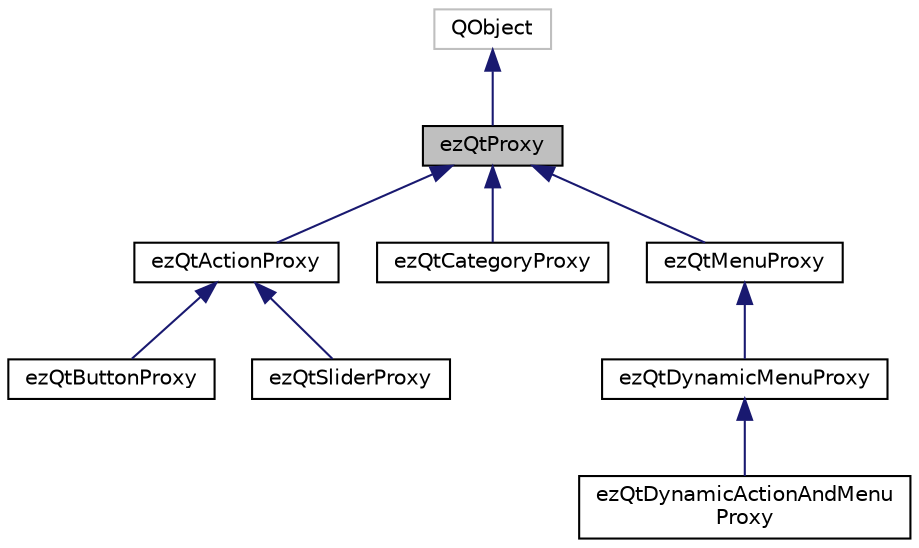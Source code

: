 digraph "ezQtProxy"
{
 // LATEX_PDF_SIZE
  edge [fontname="Helvetica",fontsize="10",labelfontname="Helvetica",labelfontsize="10"];
  node [fontname="Helvetica",fontsize="10",shape=record];
  Node1 [label="ezQtProxy",height=0.2,width=0.4,color="black", fillcolor="grey75", style="filled", fontcolor="black",tooltip=" "];
  Node2 -> Node1 [dir="back",color="midnightblue",fontsize="10",style="solid",fontname="Helvetica"];
  Node2 [label="QObject",height=0.2,width=0.4,color="grey75", fillcolor="white", style="filled",tooltip=" "];
  Node1 -> Node3 [dir="back",color="midnightblue",fontsize="10",style="solid",fontname="Helvetica"];
  Node3 [label="ezQtActionProxy",height=0.2,width=0.4,color="black", fillcolor="white", style="filled",URL="$d9/dfa/classez_qt_action_proxy.htm",tooltip=" "];
  Node3 -> Node4 [dir="back",color="midnightblue",fontsize="10",style="solid",fontname="Helvetica"];
  Node4 [label="ezQtButtonProxy",height=0.2,width=0.4,color="black", fillcolor="white", style="filled",URL="$db/d9b/classez_qt_button_proxy.htm",tooltip=" "];
  Node3 -> Node5 [dir="back",color="midnightblue",fontsize="10",style="solid",fontname="Helvetica"];
  Node5 [label="ezQtSliderProxy",height=0.2,width=0.4,color="black", fillcolor="white", style="filled",URL="$da/d7b/classez_qt_slider_proxy.htm",tooltip=" "];
  Node1 -> Node6 [dir="back",color="midnightblue",fontsize="10",style="solid",fontname="Helvetica"];
  Node6 [label="ezQtCategoryProxy",height=0.2,width=0.4,color="black", fillcolor="white", style="filled",URL="$d1/d68/classez_qt_category_proxy.htm",tooltip=" "];
  Node1 -> Node7 [dir="back",color="midnightblue",fontsize="10",style="solid",fontname="Helvetica"];
  Node7 [label="ezQtMenuProxy",height=0.2,width=0.4,color="black", fillcolor="white", style="filled",URL="$d2/dae/classez_qt_menu_proxy.htm",tooltip=" "];
  Node7 -> Node8 [dir="back",color="midnightblue",fontsize="10",style="solid",fontname="Helvetica"];
  Node8 [label="ezQtDynamicMenuProxy",height=0.2,width=0.4,color="black", fillcolor="white", style="filled",URL="$d1/dc1/classez_qt_dynamic_menu_proxy.htm",tooltip=" "];
  Node8 -> Node9 [dir="back",color="midnightblue",fontsize="10",style="solid",fontname="Helvetica"];
  Node9 [label="ezQtDynamicActionAndMenu\lProxy",height=0.2,width=0.4,color="black", fillcolor="white", style="filled",URL="$d3/df5/classez_qt_dynamic_action_and_menu_proxy.htm",tooltip=" "];
}
